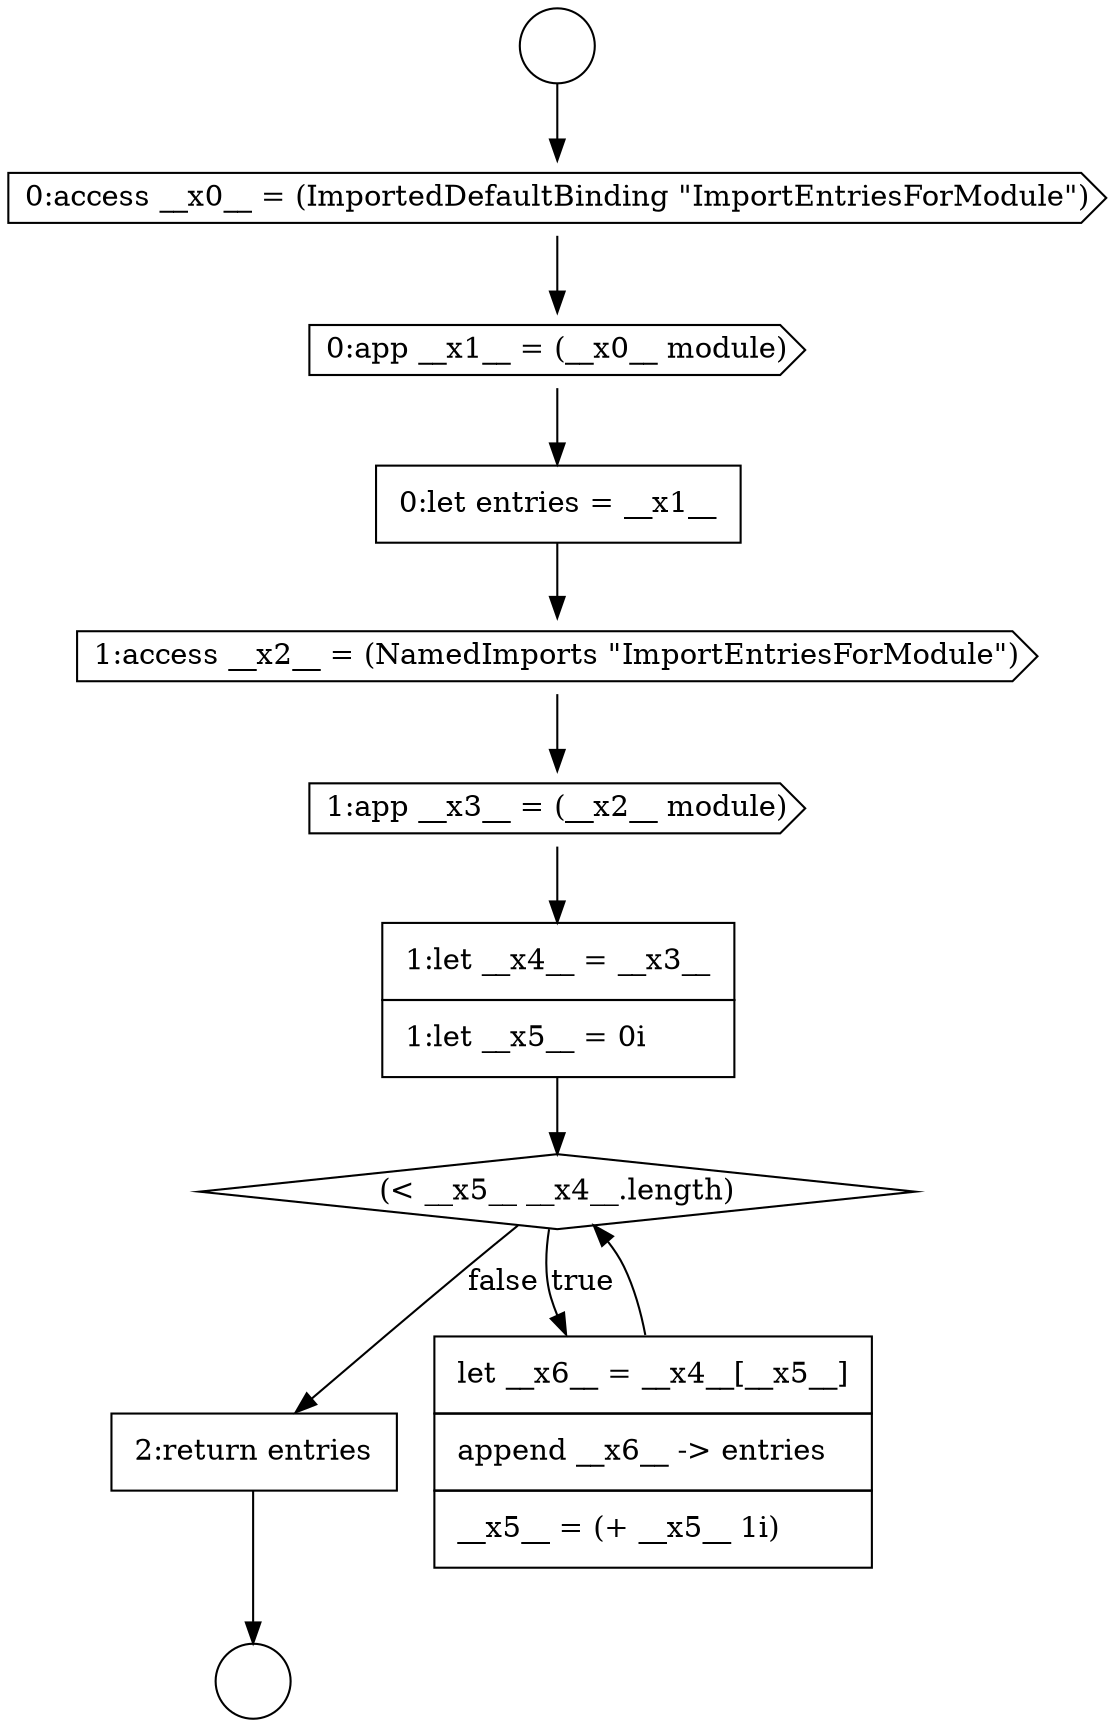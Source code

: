 digraph {
  node9901 [shape=diamond, label=<<font color="black">(&lt; __x5__ __x4__.length)</font>> color="black" fillcolor="white" style=filled]
  node9903 [shape=none, margin=0, label=<<font color="black">
    <table border="0" cellborder="1" cellspacing="0" cellpadding="10">
      <tr><td align="left">2:return entries</td></tr>
    </table>
  </font>> color="black" fillcolor="white" style=filled]
  node9902 [shape=none, margin=0, label=<<font color="black">
    <table border="0" cellborder="1" cellspacing="0" cellpadding="10">
      <tr><td align="left">let __x6__ = __x4__[__x5__]</td></tr>
      <tr><td align="left">append __x6__ -&gt; entries</td></tr>
      <tr><td align="left">__x5__ = (+ __x5__ 1i)</td></tr>
    </table>
  </font>> color="black" fillcolor="white" style=filled]
  node9897 [shape=none, margin=0, label=<<font color="black">
    <table border="0" cellborder="1" cellspacing="0" cellpadding="10">
      <tr><td align="left">0:let entries = __x1__</td></tr>
    </table>
  </font>> color="black" fillcolor="white" style=filled]
  node9896 [shape=cds, label=<<font color="black">0:app __x1__ = (__x0__ module)</font>> color="black" fillcolor="white" style=filled]
  node9893 [shape=circle label=" " color="black" fillcolor="white" style=filled]
  node9900 [shape=none, margin=0, label=<<font color="black">
    <table border="0" cellborder="1" cellspacing="0" cellpadding="10">
      <tr><td align="left">1:let __x4__ = __x3__</td></tr>
      <tr><td align="left">1:let __x5__ = 0i</td></tr>
    </table>
  </font>> color="black" fillcolor="white" style=filled]
  node9899 [shape=cds, label=<<font color="black">1:app __x3__ = (__x2__ module)</font>> color="black" fillcolor="white" style=filled]
  node9894 [shape=circle label=" " color="black" fillcolor="white" style=filled]
  node9895 [shape=cds, label=<<font color="black">0:access __x0__ = (ImportedDefaultBinding &quot;ImportEntriesForModule&quot;)</font>> color="black" fillcolor="white" style=filled]
  node9898 [shape=cds, label=<<font color="black">1:access __x2__ = (NamedImports &quot;ImportEntriesForModule&quot;)</font>> color="black" fillcolor="white" style=filled]
  node9903 -> node9894 [ color="black"]
  node9900 -> node9901 [ color="black"]
  node9898 -> node9899 [ color="black"]
  node9902 -> node9901 [ color="black"]
  node9901 -> node9902 [label=<<font color="black">true</font>> color="black"]
  node9901 -> node9903 [label=<<font color="black">false</font>> color="black"]
  node9893 -> node9895 [ color="black"]
  node9899 -> node9900 [ color="black"]
  node9897 -> node9898 [ color="black"]
  node9896 -> node9897 [ color="black"]
  node9895 -> node9896 [ color="black"]
}
